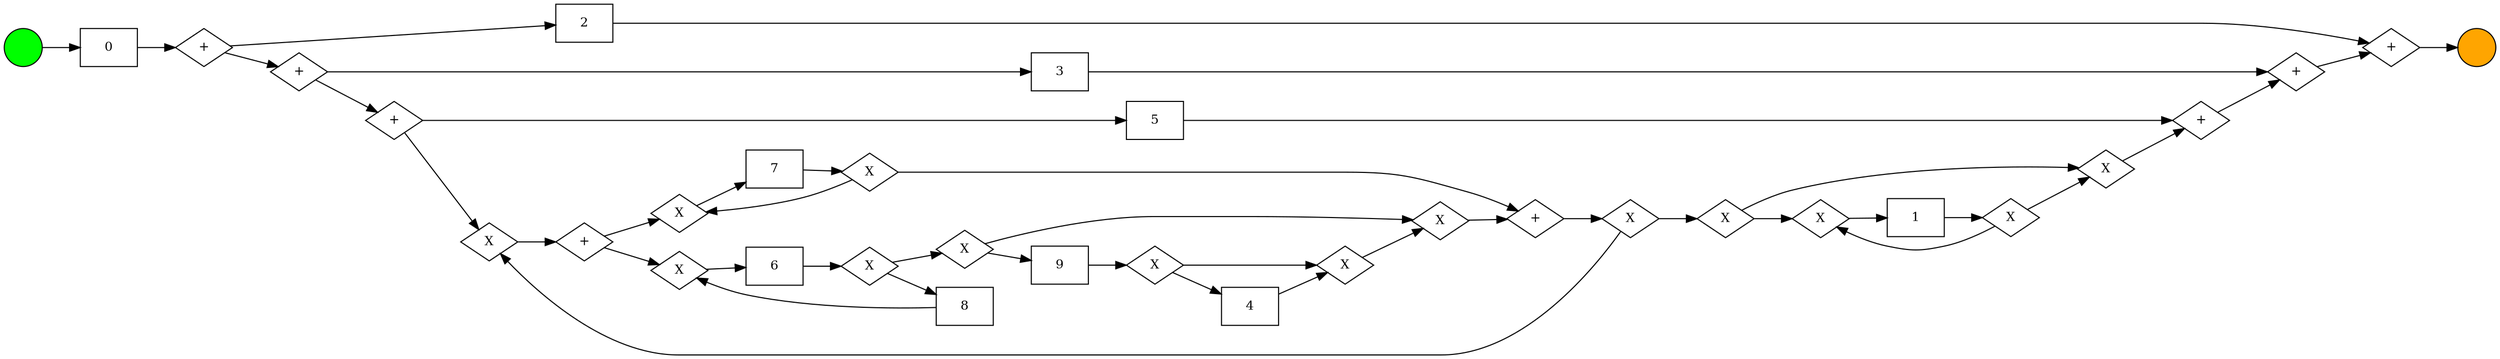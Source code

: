 digraph {
	graph [bgcolor=white rankdir=LR]
	2814210089712 [label="" fillcolor=green fontsize=12 shape=circle style=filled]
	2814210088128 [label=0 fontsize=12 shape=box]
	2814974183984 [label="+" fontsize=12 shape=diamond]
	2814974185376 [label=2 fontsize=12 shape=box]
	2814234497408 [label="+" fontsize=12 shape=diamond]
	2815048282080 [label="+" fontsize=12 shape=diamond]
	2814234495968 [label=3 fontsize=12 shape=box]
	2814234494048 [label="+" fontsize=12 shape=diamond]
	2814234492992 [label="+" fontsize=12 shape=diamond]
	2814233942032 [label=5 fontsize=12 shape=box]
	2814233950384 [label=X fontsize=12 shape=diamond]
	2814233943184 [label="+" fontsize=12 shape=diamond]
	2814233940256 [label="+" fontsize=12 shape=diamond]
	2814233991904 [label=X fontsize=12 shape=diamond]
	2814233988496 [label=X fontsize=12 shape=diamond]
	2814233992192 [label=7 fontsize=12 shape=box]
	2814233985520 [label=6 fontsize=12 shape=box]
	2814233945440 [label=X fontsize=12 shape=diamond]
	2814233987440 [label=X fontsize=12 shape=diamond]
	2814233991232 [label="+" fontsize=12 shape=diamond]
	2814233992912 [label=8 fontsize=12 shape=box]
	2814233988544 [label=X fontsize=12 shape=diamond]
	2814233951680 [label=X fontsize=12 shape=diamond]
	2814233985952 [label=X fontsize=12 shape=diamond]
	2814234147808 [label=9 fontsize=12 shape=box]
	2814234148624 [label=X fontsize=12 shape=diamond]
	2814234146080 [label=X fontsize=12 shape=diamond]
	2814234139792 [label=X fontsize=12 shape=diamond]
	2814234147904 [label=4 fontsize=12 shape=box]
	2814234135520 [label=X fontsize=12 shape=diamond]
	2814234135040 [label=X fontsize=12 shape=diamond]
	2814234142960 [label=1 fontsize=12 shape=box]
	2814234145792 [label=X fontsize=12 shape=diamond]
	2814210090192 [label="" fillcolor=orange fontsize=12 shape=circle style=filled]
	2814210089712 -> 2814210088128
	2814210088128 -> 2814974183984
	2814974183984 -> 2814974185376
	2814974183984 -> 2814234497408
	2814974185376 -> 2815048282080
	2814234497408 -> 2814234495968
	2814234497408 -> 2814234494048
	2814234495968 -> 2814234492992
	2814234494048 -> 2814233942032
	2814234494048 -> 2814233950384
	2815048282080 -> 2814210090192
	2814234492992 -> 2815048282080
	2814233942032 -> 2814233943184
	2814233950384 -> 2814233940256
	2814233943184 -> 2814234492992
	2814233940256 -> 2814233991904
	2814233940256 -> 2814233988496
	2814233991904 -> 2814233992192
	2814233988496 -> 2814233985520
	2814233992192 -> 2814233945440
	2814233985520 -> 2814233987440
	2814233945440 -> 2814233991904
	2814233945440 -> 2814233991232
	2814233987440 -> 2814233992912
	2814233987440 -> 2814233988544
	2814233992912 -> 2814233988496
	2814233991232 -> 2814233951680
	2814233988544 -> 2814234147808
	2814233988544 -> 2814233985952
	2814233951680 -> 2814233950384
	2814233985952 -> 2814233991232
	2814233951680 -> 2814234146080
	2814234147808 -> 2814234148624
	2814234148624 -> 2814234147904
	2814234148624 -> 2814234139792
	2814234146080 -> 2814234135040
	2814234146080 -> 2814234135520
	2814234135520 -> 2814233943184
	2814234139792 -> 2814233985952
	2814234147904 -> 2814234139792
	2814234135040 -> 2814234142960
	2814234142960 -> 2814234145792
	2814234145792 -> 2814234135520
	2814234145792 -> 2814234135040
	overlap=false
}
